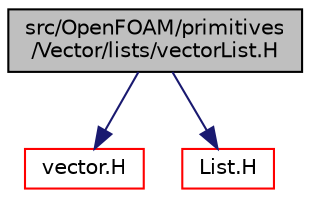 digraph "src/OpenFOAM/primitives/Vector/lists/vectorList.H"
{
  bgcolor="transparent";
  edge [fontname="Helvetica",fontsize="10",labelfontname="Helvetica",labelfontsize="10"];
  node [fontname="Helvetica",fontsize="10",shape=record];
  Node0 [label="src/OpenFOAM/primitives\l/Vector/lists/vectorList.H",height=0.2,width=0.4,color="black", fillcolor="grey75", style="filled", fontcolor="black"];
  Node0 -> Node1 [color="midnightblue",fontsize="10",style="solid",fontname="Helvetica"];
  Node1 [label="vector.H",height=0.2,width=0.4,color="red",URL="$a13694.html"];
  Node0 -> Node57 [color="midnightblue",fontsize="10",style="solid",fontname="Helvetica"];
  Node57 [label="List.H",height=0.2,width=0.4,color="red",URL="$a09368.html"];
}
